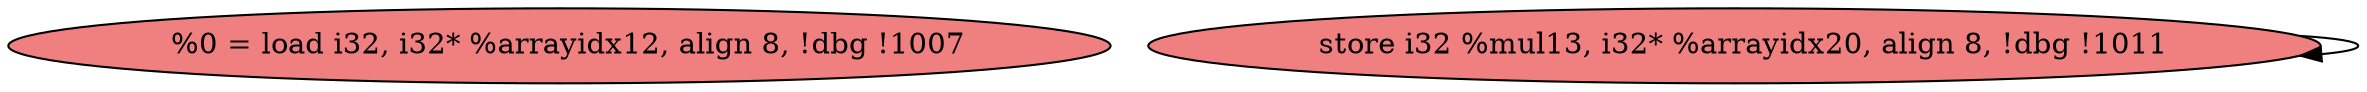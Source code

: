 
digraph G {


node21 [fillcolor=lightcoral,label="  %0 = load i32, i32* %arrayidx12, align 8, !dbg !1007",shape=ellipse,style=filled ]
node20 [fillcolor=lightcoral,label="  store i32 %mul13, i32* %arrayidx20, align 8, !dbg !1011",shape=ellipse,style=filled ]

node20->node20 [ ]


}
